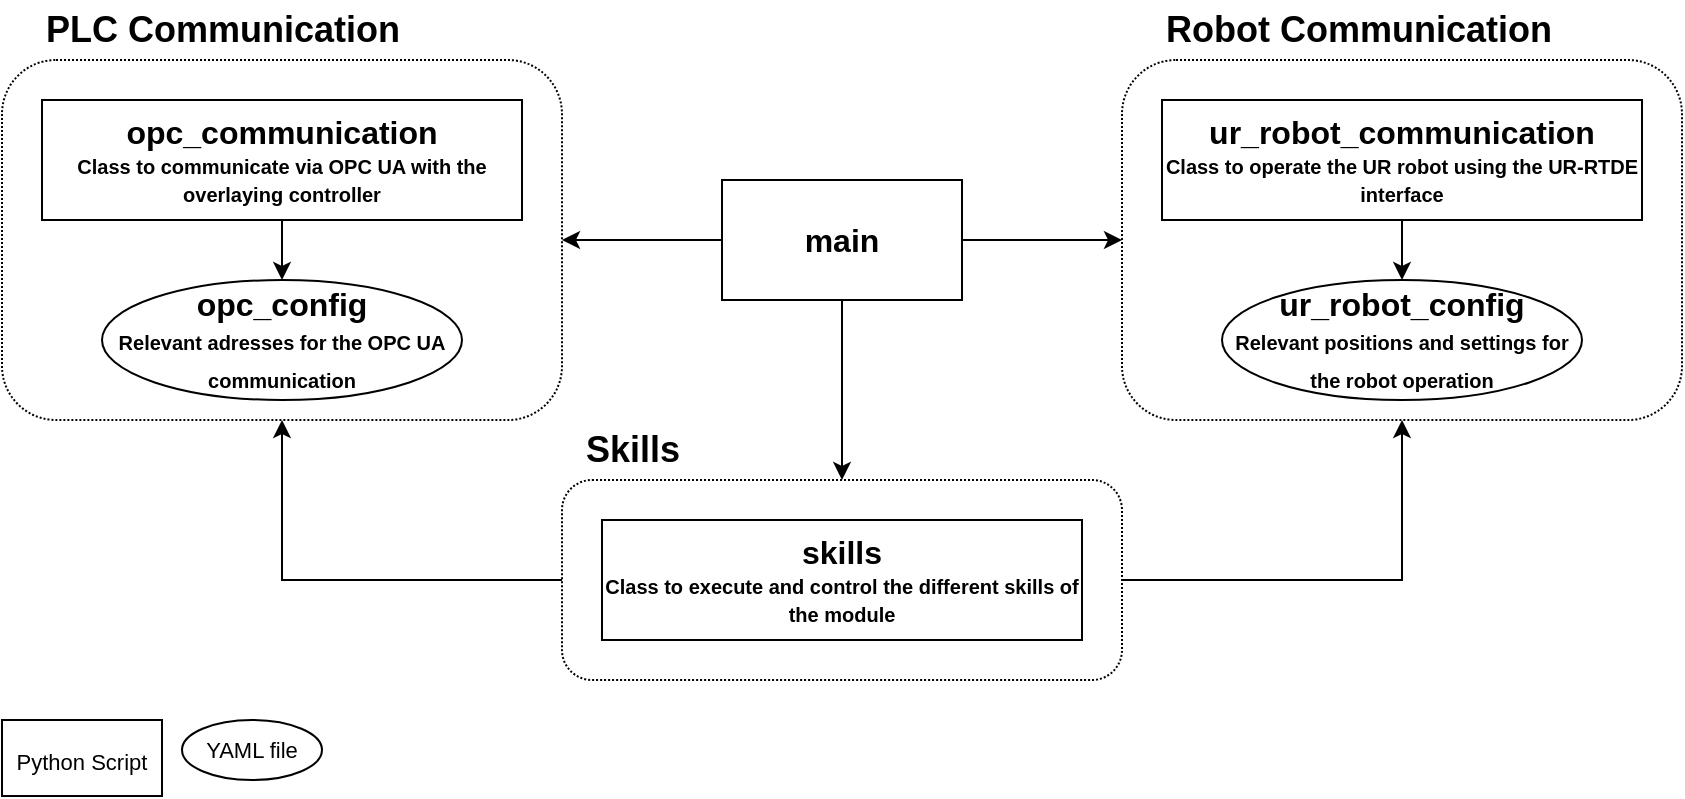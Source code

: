 <mxfile version="20.7.3" type="github">
  <diagram id="av36-QLzx31YAxyc08HP" name="Seite-1">
    <mxGraphModel dx="1802" dy="779" grid="1" gridSize="10" guides="1" tooltips="1" connect="1" arrows="1" fold="1" page="1" pageScale="1" pageWidth="3300" pageHeight="4681" math="0" shadow="0">
      <root>
        <mxCell id="0" />
        <mxCell id="1" parent="0" />
        <mxCell id="xZuinXM1AuWVyvWUmVTf-15" style="edgeStyle=orthogonalEdgeStyle;rounded=0;orthogonalLoop=1;jettySize=auto;html=1;exitX=1;exitY=0.5;exitDx=0;exitDy=0;entryX=0.5;entryY=1;entryDx=0;entryDy=0;" edge="1" parent="1" source="iEAS6jNyVJdADZBlRwmA-35" target="xZuinXM1AuWVyvWUmVTf-5">
          <mxGeometry relative="1" as="geometry" />
        </mxCell>
        <mxCell id="xZuinXM1AuWVyvWUmVTf-17" style="edgeStyle=orthogonalEdgeStyle;rounded=0;orthogonalLoop=1;jettySize=auto;html=1;exitX=0;exitY=0.5;exitDx=0;exitDy=0;entryX=0.5;entryY=1;entryDx=0;entryDy=0;" edge="1" parent="1" source="iEAS6jNyVJdADZBlRwmA-35" target="iEAS6jNyVJdADZBlRwmA-5">
          <mxGeometry relative="1" as="geometry" />
        </mxCell>
        <mxCell id="iEAS6jNyVJdADZBlRwmA-35" value="" style="rounded=1;whiteSpace=wrap;html=1;fontSize=14;fillColor=none;strokeWidth=1;dashed=1;dashPattern=1 1;" parent="1" vertex="1">
          <mxGeometry x="600" y="360" width="280" height="100" as="geometry" />
        </mxCell>
        <mxCell id="iEAS6jNyVJdADZBlRwmA-5" value="" style="rounded=1;whiteSpace=wrap;html=1;fontSize=14;fillColor=none;strokeWidth=1;dashed=1;dashPattern=1 1;" parent="1" vertex="1">
          <mxGeometry x="320" y="150" width="280" height="180" as="geometry" />
        </mxCell>
        <mxCell id="xZuinXM1AuWVyvWUmVTf-12" style="edgeStyle=orthogonalEdgeStyle;rounded=0;orthogonalLoop=1;jettySize=auto;html=1;exitX=0;exitY=0.5;exitDx=0;exitDy=0;entryX=1;entryY=0.5;entryDx=0;entryDy=0;" edge="1" parent="1" source="iEAS6jNyVJdADZBlRwmA-1" target="iEAS6jNyVJdADZBlRwmA-5">
          <mxGeometry relative="1" as="geometry" />
        </mxCell>
        <mxCell id="xZuinXM1AuWVyvWUmVTf-13" style="edgeStyle=orthogonalEdgeStyle;rounded=0;orthogonalLoop=1;jettySize=auto;html=1;exitX=1;exitY=0.5;exitDx=0;exitDy=0;entryX=0;entryY=0.5;entryDx=0;entryDy=0;" edge="1" parent="1" source="iEAS6jNyVJdADZBlRwmA-1" target="xZuinXM1AuWVyvWUmVTf-5">
          <mxGeometry relative="1" as="geometry" />
        </mxCell>
        <mxCell id="xZuinXM1AuWVyvWUmVTf-14" style="edgeStyle=orthogonalEdgeStyle;rounded=0;orthogonalLoop=1;jettySize=auto;html=1;exitX=0.5;exitY=1;exitDx=0;exitDy=0;entryX=0.5;entryY=0;entryDx=0;entryDy=0;" edge="1" parent="1" source="iEAS6jNyVJdADZBlRwmA-1" target="iEAS6jNyVJdADZBlRwmA-35">
          <mxGeometry relative="1" as="geometry" />
        </mxCell>
        <mxCell id="iEAS6jNyVJdADZBlRwmA-1" value="&lt;font size=&quot;3&quot;&gt;&lt;b&gt;main&lt;/b&gt;&lt;/font&gt;" style="rounded=0;whiteSpace=wrap;html=1;fillColor=none;" parent="1" vertex="1">
          <mxGeometry x="680" y="210" width="120" height="60" as="geometry" />
        </mxCell>
        <mxCell id="xZuinXM1AuWVyvWUmVTf-4" style="edgeStyle=orthogonalEdgeStyle;rounded=0;orthogonalLoop=1;jettySize=auto;html=1;exitX=0.5;exitY=1;exitDx=0;exitDy=0;entryX=0.5;entryY=0;entryDx=0;entryDy=0;" edge="1" parent="1" source="iEAS6jNyVJdADZBlRwmA-2" target="xZuinXM1AuWVyvWUmVTf-3">
          <mxGeometry relative="1" as="geometry" />
        </mxCell>
        <mxCell id="iEAS6jNyVJdADZBlRwmA-2" value="&lt;font style=&quot;&quot;&gt;&lt;b style=&quot;font-size: 16px;&quot;&gt;opc_communication&lt;br&gt;&lt;/b&gt;&lt;span style=&quot;font-size: 10px;&quot;&gt;&lt;b&gt;Class to communicate via OPC UA with the overlaying controller&lt;/b&gt;&lt;/span&gt;&lt;br&gt;&lt;/font&gt;" style="rounded=0;whiteSpace=wrap;html=1;fillColor=none;" parent="1" vertex="1">
          <mxGeometry x="340" y="170" width="240" height="60" as="geometry" />
        </mxCell>
        <mxCell id="iEAS6jNyVJdADZBlRwmA-138" value="&lt;font style=&quot;font-size: 18px;&quot;&gt;&lt;b&gt;Skills&lt;/b&gt;&lt;/font&gt;" style="text;html=1;strokeColor=none;fillColor=none;align=left;verticalAlign=middle;whiteSpace=wrap;rounded=0;strokeWidth=1;fontSize=11;" parent="1" vertex="1">
          <mxGeometry x="610" y="330" width="60" height="30" as="geometry" />
        </mxCell>
        <mxCell id="iEAS6jNyVJdADZBlRwmA-139" value="&lt;font style=&quot;font-size: 18px;&quot;&gt;&lt;b&gt;PLC Communication&lt;/b&gt;&lt;/font&gt;" style="text;html=1;strokeColor=none;fillColor=none;align=left;verticalAlign=middle;whiteSpace=wrap;rounded=0;strokeWidth=1;fontSize=11;" parent="1" vertex="1">
          <mxGeometry x="340" y="120" width="210" height="30" as="geometry" />
        </mxCell>
        <mxCell id="iEAS6jNyVJdADZBlRwmA-141" value="&lt;font style=&quot;font-size: 11px;&quot;&gt;Python Script&lt;/font&gt;" style="rounded=0;whiteSpace=wrap;html=1;strokeWidth=1;fontSize=18;fillColor=none;" parent="1" vertex="1">
          <mxGeometry x="320" y="480" width="80" height="38" as="geometry" />
        </mxCell>
        <mxCell id="iEAS6jNyVJdADZBlRwmA-142" value="&lt;font style=&quot;font-size: 11px;&quot;&gt;YAML file&lt;/font&gt;" style="ellipse;whiteSpace=wrap;html=1;strokeWidth=1;fontSize=12;fillColor=none;" parent="1" vertex="1">
          <mxGeometry x="410" y="480" width="70" height="30" as="geometry" />
        </mxCell>
        <mxCell id="xZuinXM1AuWVyvWUmVTf-3" value="&lt;font size=&quot;3&quot;&gt;&lt;b&gt;opc_config&lt;br&gt;&lt;/b&gt;&lt;/font&gt;&lt;b style=&quot;font-size: 10px;&quot;&gt;Relevant adresses for the OPC UA communication&lt;/b&gt;&lt;font size=&quot;3&quot;&gt;&lt;b&gt;&lt;br&gt;&lt;/b&gt;&lt;/font&gt;" style="ellipse;whiteSpace=wrap;html=1;fontSize=14;fillColor=none;" vertex="1" parent="1">
          <mxGeometry x="370" y="260" width="180" height="60" as="geometry" />
        </mxCell>
        <mxCell id="xZuinXM1AuWVyvWUmVTf-5" value="" style="rounded=1;whiteSpace=wrap;html=1;fontSize=14;fillColor=none;strokeWidth=1;dashed=1;dashPattern=1 1;" vertex="1" parent="1">
          <mxGeometry x="880" y="150" width="280" height="180" as="geometry" />
        </mxCell>
        <mxCell id="xZuinXM1AuWVyvWUmVTf-6" style="edgeStyle=orthogonalEdgeStyle;rounded=0;orthogonalLoop=1;jettySize=auto;html=1;exitX=0.5;exitY=1;exitDx=0;exitDy=0;entryX=0.5;entryY=0;entryDx=0;entryDy=0;" edge="1" parent="1" source="xZuinXM1AuWVyvWUmVTf-7" target="xZuinXM1AuWVyvWUmVTf-9">
          <mxGeometry relative="1" as="geometry" />
        </mxCell>
        <mxCell id="xZuinXM1AuWVyvWUmVTf-7" value="&lt;font style=&quot;&quot;&gt;&lt;b style=&quot;font-size: 16px;&quot;&gt;ur_robot_communication&lt;br&gt;&lt;/b&gt;&lt;span style=&quot;font-size: 10px;&quot;&gt;&lt;b&gt;Class to operate the UR robot using the UR-RTDE interface&lt;/b&gt;&lt;/span&gt;&lt;br&gt;&lt;/font&gt;" style="rounded=0;whiteSpace=wrap;html=1;fillColor=none;" vertex="1" parent="1">
          <mxGeometry x="900" y="170" width="240" height="60" as="geometry" />
        </mxCell>
        <mxCell id="xZuinXM1AuWVyvWUmVTf-8" value="&lt;font style=&quot;font-size: 18px;&quot;&gt;&lt;b&gt;Robot Communication&lt;/b&gt;&lt;/font&gt;" style="text;html=1;strokeColor=none;fillColor=none;align=left;verticalAlign=middle;whiteSpace=wrap;rounded=0;strokeWidth=1;fontSize=11;" vertex="1" parent="1">
          <mxGeometry x="900" y="120" width="210" height="30" as="geometry" />
        </mxCell>
        <mxCell id="xZuinXM1AuWVyvWUmVTf-9" value="&lt;font size=&quot;3&quot;&gt;&lt;b&gt;ur_robot_config&lt;br&gt;&lt;/b&gt;&lt;/font&gt;&lt;b style=&quot;font-size: 10px;&quot;&gt;Relevant positions and settings for the robot operation&lt;/b&gt;&lt;font size=&quot;3&quot;&gt;&lt;b&gt;&lt;br&gt;&lt;/b&gt;&lt;/font&gt;" style="ellipse;whiteSpace=wrap;html=1;fontSize=14;fillColor=none;" vertex="1" parent="1">
          <mxGeometry x="930" y="260" width="180" height="60" as="geometry" />
        </mxCell>
        <mxCell id="xZuinXM1AuWVyvWUmVTf-11" value="&lt;font style=&quot;&quot;&gt;&lt;b style=&quot;&quot;&gt;&lt;span style=&quot;font-size: 16px;&quot;&gt;skills&lt;br&gt;&lt;/span&gt;&lt;span style=&quot;font-size: 10px;&quot;&gt;Class to execute and control the different skills of the module&lt;/span&gt;&lt;/b&gt;&lt;br&gt;&lt;/font&gt;" style="rounded=0;whiteSpace=wrap;html=1;fillColor=none;" vertex="1" parent="1">
          <mxGeometry x="620" y="380" width="240" height="60" as="geometry" />
        </mxCell>
      </root>
    </mxGraphModel>
  </diagram>
</mxfile>
